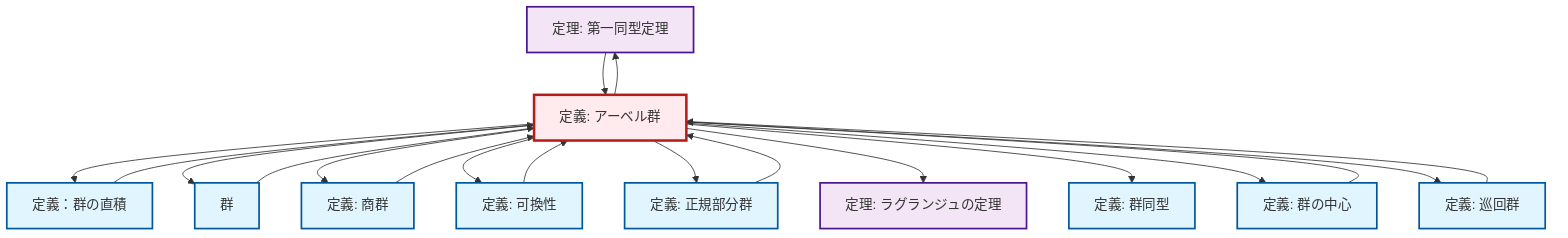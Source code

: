 graph TD
    classDef definition fill:#e1f5fe,stroke:#01579b,stroke-width:2px
    classDef theorem fill:#f3e5f5,stroke:#4a148c,stroke-width:2px
    classDef axiom fill:#fff3e0,stroke:#e65100,stroke-width:2px
    classDef example fill:#e8f5e9,stroke:#1b5e20,stroke-width:2px
    classDef current fill:#ffebee,stroke:#b71c1c,stroke-width:3px
    thm-first-isomorphism["定理: 第一同型定理"]:::theorem
    def-commutativity["定義: 可換性"]:::definition
    thm-lagrange["定理: ラグランジュの定理"]:::theorem
    def-direct-product["定義：群の直積"]:::definition
    def-quotient-group["定義: 商群"]:::definition
    def-center-of-group["定義: 群の中心"]:::definition
    def-group["群"]:::definition
    def-isomorphism["定義: 群同型"]:::definition
    def-cyclic-group["定義: 巡回群"]:::definition
    def-normal-subgroup["定義: 正規部分群"]:::definition
    def-abelian-group["定義: アーベル群"]:::definition
    def-group --> def-abelian-group
    def-abelian-group --> def-direct-product
    def-abelian-group --> def-group
    def-abelian-group --> def-quotient-group
    def-abelian-group --> def-commutativity
    def-abelian-group --> def-normal-subgroup
    def-cyclic-group --> def-abelian-group
    def-center-of-group --> def-abelian-group
    def-abelian-group --> thm-lagrange
    def-quotient-group --> def-abelian-group
    def-abelian-group --> def-isomorphism
    def-normal-subgroup --> def-abelian-group
    def-commutativity --> def-abelian-group
    def-abelian-group --> def-center-of-group
    def-direct-product --> def-abelian-group
    def-abelian-group --> thm-first-isomorphism
    thm-first-isomorphism --> def-abelian-group
    def-abelian-group --> def-cyclic-group
    class def-abelian-group current